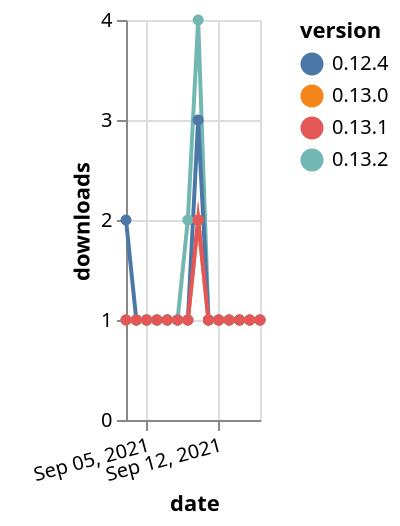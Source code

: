 {"$schema": "https://vega.github.io/schema/vega-lite/v5.json", "description": "A simple bar chart with embedded data.", "data": {"values": [{"date": "2021-09-03", "total": 124, "delta": 1, "version": "0.13.2"}, {"date": "2021-09-04", "total": 125, "delta": 1, "version": "0.13.2"}, {"date": "2021-09-05", "total": 126, "delta": 1, "version": "0.13.2"}, {"date": "2021-09-06", "total": 127, "delta": 1, "version": "0.13.2"}, {"date": "2021-09-07", "total": 128, "delta": 1, "version": "0.13.2"}, {"date": "2021-09-08", "total": 129, "delta": 1, "version": "0.13.2"}, {"date": "2021-09-09", "total": 131, "delta": 2, "version": "0.13.2"}, {"date": "2021-09-10", "total": 135, "delta": 4, "version": "0.13.2"}, {"date": "2021-09-11", "total": 136, "delta": 1, "version": "0.13.2"}, {"date": "2021-09-12", "total": 137, "delta": 1, "version": "0.13.2"}, {"date": "2021-09-13", "total": 138, "delta": 1, "version": "0.13.2"}, {"date": "2021-09-14", "total": 139, "delta": 1, "version": "0.13.2"}, {"date": "2021-09-15", "total": 140, "delta": 1, "version": "0.13.2"}, {"date": "2021-09-16", "total": 141, "delta": 1, "version": "0.13.2"}, {"date": "2021-09-03", "total": 147, "delta": 1, "version": "0.13.0"}, {"date": "2021-09-04", "total": 148, "delta": 1, "version": "0.13.0"}, {"date": "2021-09-05", "total": 149, "delta": 1, "version": "0.13.0"}, {"date": "2021-09-06", "total": 150, "delta": 1, "version": "0.13.0"}, {"date": "2021-09-07", "total": 151, "delta": 1, "version": "0.13.0"}, {"date": "2021-09-08", "total": 152, "delta": 1, "version": "0.13.0"}, {"date": "2021-09-09", "total": 153, "delta": 1, "version": "0.13.0"}, {"date": "2021-09-10", "total": 155, "delta": 2, "version": "0.13.0"}, {"date": "2021-09-11", "total": 156, "delta": 1, "version": "0.13.0"}, {"date": "2021-09-12", "total": 157, "delta": 1, "version": "0.13.0"}, {"date": "2021-09-13", "total": 158, "delta": 1, "version": "0.13.0"}, {"date": "2021-09-14", "total": 159, "delta": 1, "version": "0.13.0"}, {"date": "2021-09-15", "total": 160, "delta": 1, "version": "0.13.0"}, {"date": "2021-09-16", "total": 161, "delta": 1, "version": "0.13.0"}, {"date": "2021-09-03", "total": 185, "delta": 2, "version": "0.12.4"}, {"date": "2021-09-04", "total": 186, "delta": 1, "version": "0.12.4"}, {"date": "2021-09-05", "total": 187, "delta": 1, "version": "0.12.4"}, {"date": "2021-09-06", "total": 188, "delta": 1, "version": "0.12.4"}, {"date": "2021-09-07", "total": 189, "delta": 1, "version": "0.12.4"}, {"date": "2021-09-08", "total": 190, "delta": 1, "version": "0.12.4"}, {"date": "2021-09-09", "total": 191, "delta": 1, "version": "0.12.4"}, {"date": "2021-09-10", "total": 194, "delta": 3, "version": "0.12.4"}, {"date": "2021-09-11", "total": 195, "delta": 1, "version": "0.12.4"}, {"date": "2021-09-12", "total": 196, "delta": 1, "version": "0.12.4"}, {"date": "2021-09-13", "total": 197, "delta": 1, "version": "0.12.4"}, {"date": "2021-09-14", "total": 198, "delta": 1, "version": "0.12.4"}, {"date": "2021-09-15", "total": 199, "delta": 1, "version": "0.12.4"}, {"date": "2021-09-16", "total": 200, "delta": 1, "version": "0.12.4"}, {"date": "2021-09-03", "total": 134, "delta": 1, "version": "0.13.1"}, {"date": "2021-09-04", "total": 135, "delta": 1, "version": "0.13.1"}, {"date": "2021-09-05", "total": 136, "delta": 1, "version": "0.13.1"}, {"date": "2021-09-06", "total": 137, "delta": 1, "version": "0.13.1"}, {"date": "2021-09-07", "total": 138, "delta": 1, "version": "0.13.1"}, {"date": "2021-09-08", "total": 139, "delta": 1, "version": "0.13.1"}, {"date": "2021-09-09", "total": 140, "delta": 1, "version": "0.13.1"}, {"date": "2021-09-10", "total": 142, "delta": 2, "version": "0.13.1"}, {"date": "2021-09-11", "total": 143, "delta": 1, "version": "0.13.1"}, {"date": "2021-09-12", "total": 144, "delta": 1, "version": "0.13.1"}, {"date": "2021-09-13", "total": 145, "delta": 1, "version": "0.13.1"}, {"date": "2021-09-14", "total": 146, "delta": 1, "version": "0.13.1"}, {"date": "2021-09-15", "total": 147, "delta": 1, "version": "0.13.1"}, {"date": "2021-09-16", "total": 148, "delta": 1, "version": "0.13.1"}]}, "width": "container", "mark": {"type": "line", "point": {"filled": true}}, "encoding": {"x": {"field": "date", "type": "temporal", "timeUnit": "yearmonthdate", "title": "date", "axis": {"labelAngle": -15}}, "y": {"field": "delta", "type": "quantitative", "title": "downloads"}, "color": {"field": "version", "type": "nominal"}, "tooltip": {"field": "delta"}}}